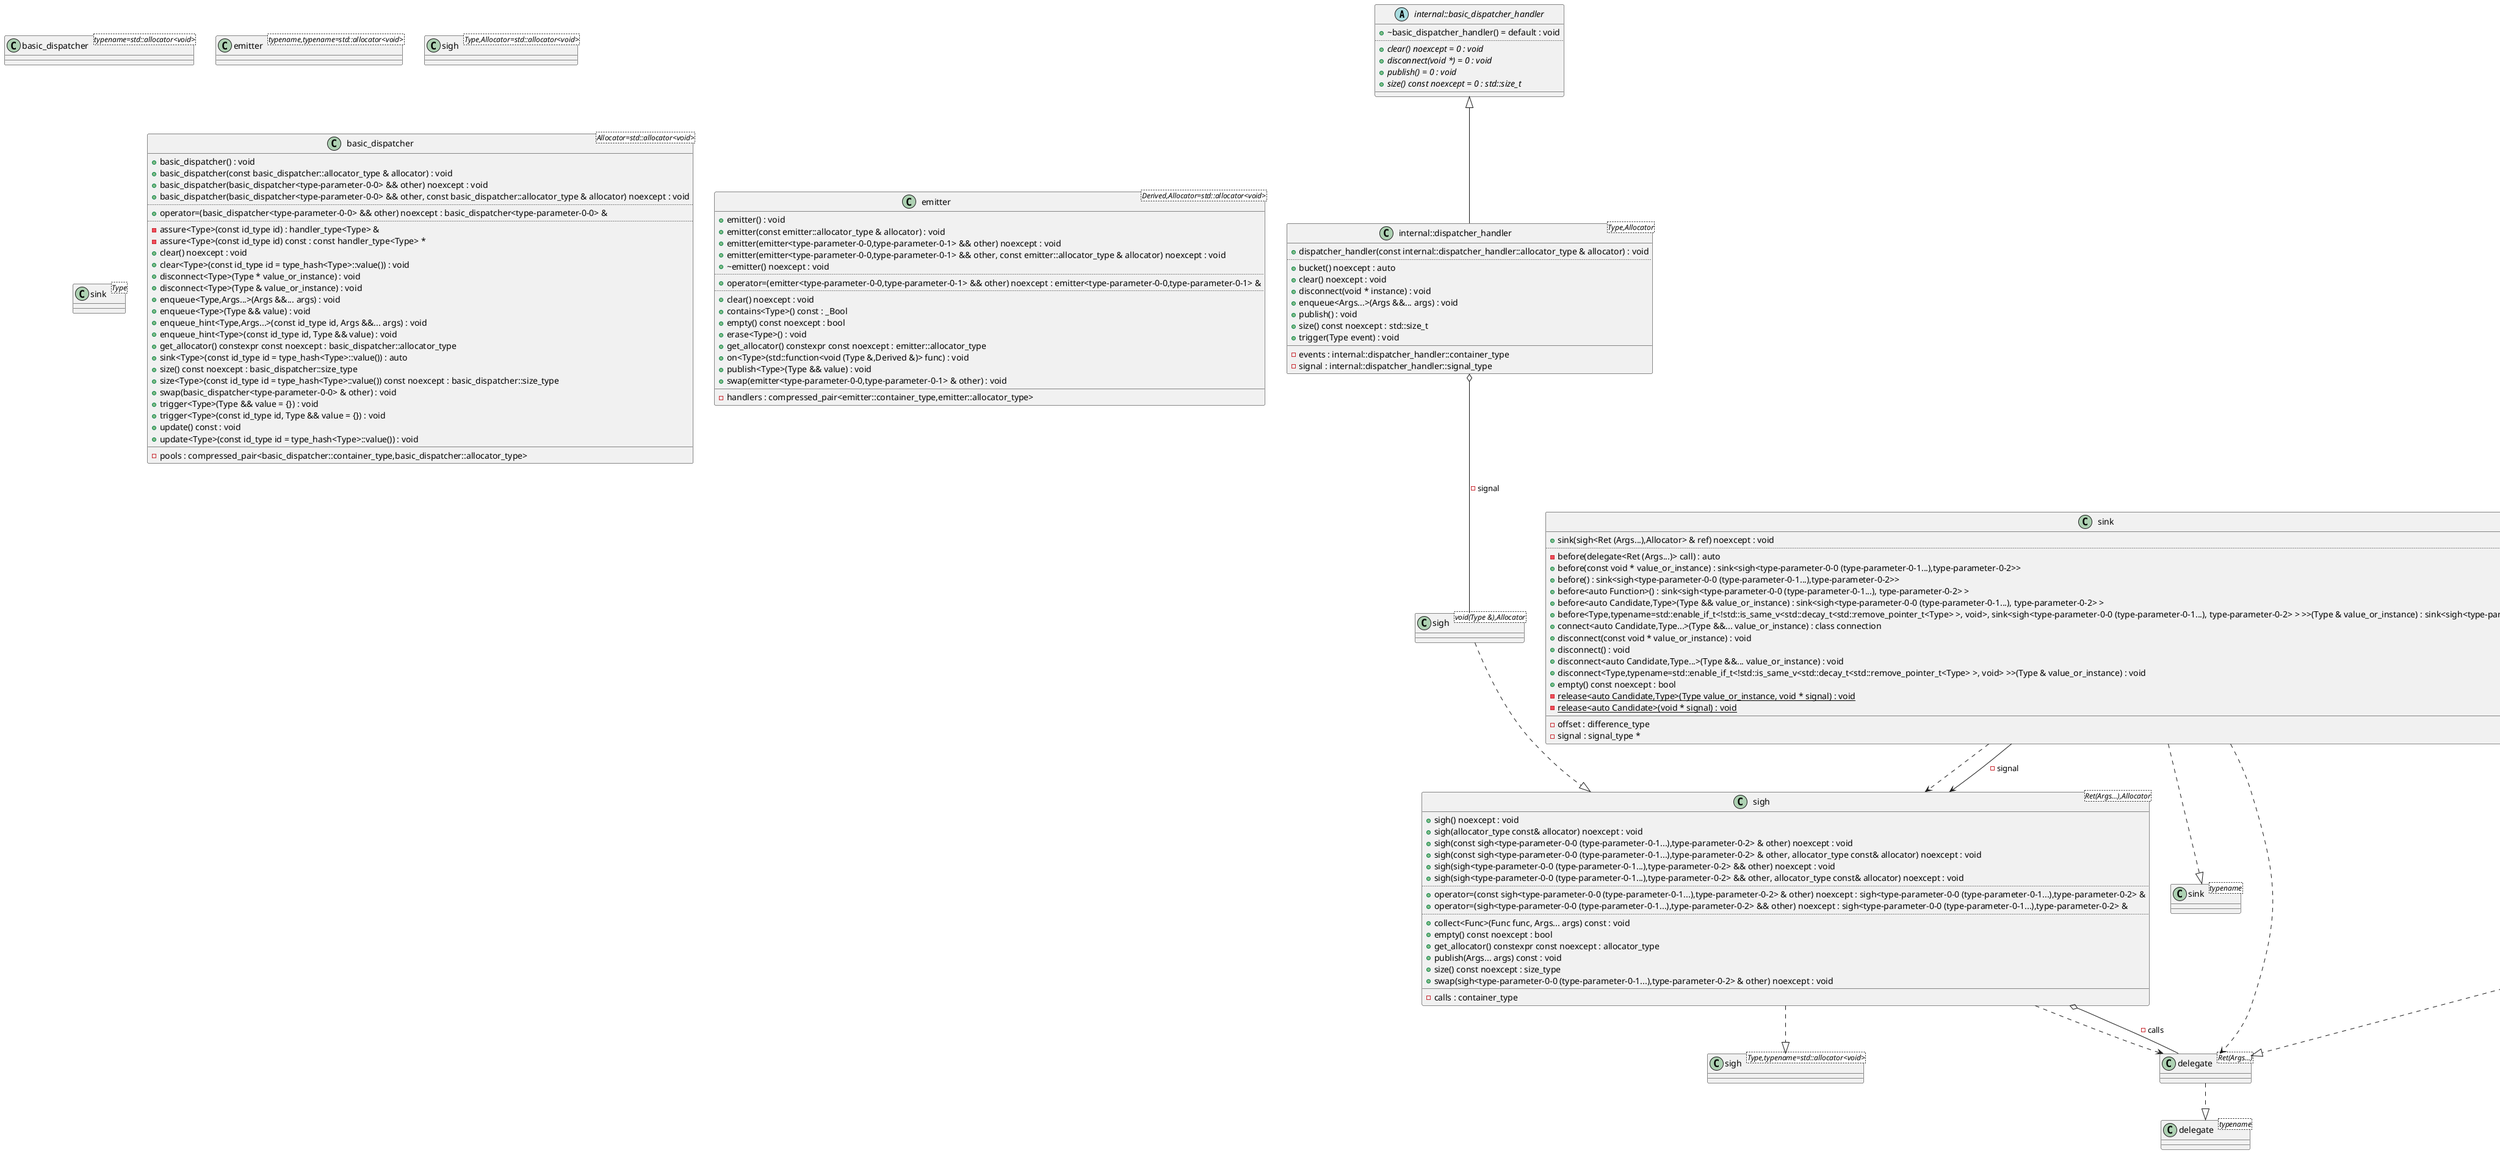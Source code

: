 @startuml
abstract "internal::basic_dispatcher_handler" as C_0001307290238739357754
abstract C_0001307290238739357754 [[https://github.com/skypjack/entt/blob/fef921132cae7588213d0f9bcd2fb9c8ffd8b7fc/src/entt/signal/dispatcher.hpp#L27{basic_dispatcher_handler}]] {
+~basic_dispatcher_handler() = default : void [[[https://github.com/skypjack/entt/blob/fef921132cae7588213d0f9bcd2fb9c8ffd8b7fc/src/entt/signal/dispatcher.hpp#L28{~basic_dispatcher_handler}]]]
..
{abstract} +clear() noexcept = 0 : void [[[https://github.com/skypjack/entt/blob/fef921132cae7588213d0f9bcd2fb9c8ffd8b7fc/src/entt/signal/dispatcher.hpp#L31{clear}]]]
{abstract} +disconnect(void *) = 0 : void [[[https://github.com/skypjack/entt/blob/fef921132cae7588213d0f9bcd2fb9c8ffd8b7fc/src/entt/signal/dispatcher.hpp#L30{disconnect}]]]
{abstract} +publish() = 0 : void [[[https://github.com/skypjack/entt/blob/fef921132cae7588213d0f9bcd2fb9c8ffd8b7fc/src/entt/signal/dispatcher.hpp#L29{publish}]]]
{abstract} +size() const noexcept = 0 : std::size_t [[[https://github.com/skypjack/entt/blob/fef921132cae7588213d0f9bcd2fb9c8ffd8b7fc/src/entt/signal/dispatcher.hpp#L32{size}]]]
__
}
class "internal::dispatcher_handler<Type,Allocator>" as C_0000948211101657221704
class C_0000948211101657221704 [[https://github.com/skypjack/entt/blob/fef921132cae7588213d0f9bcd2fb9c8ffd8b7fc/src/entt/signal/dispatcher.hpp#L36{dispatcher_handler}]] {
+dispatcher_handler(const internal::dispatcher_handler::allocator_type & allocator) : void [[[https://github.com/skypjack/entt/blob/fef921132cae7588213d0f9bcd2fb9c8ffd8b7fc/src/entt/signal/dispatcher.hpp#L46{dispatcher_handler}]]]
..
+bucket() noexcept : auto [[[https://github.com/skypjack/entt/blob/fef921132cae7588213d0f9bcd2fb9c8ffd8b7fc/src/entt/signal/dispatcher.hpp#L68{bucket}]]]
+clear() noexcept : void [[[https://github.com/skypjack/entt/blob/fef921132cae7588213d0f9bcd2fb9c8ffd8b7fc/src/entt/signal/dispatcher.hpp#L64{clear}]]]
+disconnect(void * instance) : void [[[https://github.com/skypjack/entt/blob/fef921132cae7588213d0f9bcd2fb9c8ffd8b7fc/src/entt/signal/dispatcher.hpp#L60{disconnect}]]]
+enqueue<Args...>(Args &&... args) : void
+publish() : void [[[https://github.com/skypjack/entt/blob/fef921132cae7588213d0f9bcd2fb9c8ffd8b7fc/src/entt/signal/dispatcher.hpp#L50{publish}]]]
+size() const noexcept : std::size_t [[[https://github.com/skypjack/entt/blob/fef921132cae7588213d0f9bcd2fb9c8ffd8b7fc/src/entt/signal/dispatcher.hpp#L85{size}]]]
+trigger(Type event) : void [[[https://github.com/skypjack/entt/blob/fef921132cae7588213d0f9bcd2fb9c8ffd8b7fc/src/entt/signal/dispatcher.hpp#L72{trigger}]]]
__
-events : internal::dispatcher_handler::container_type [[[https://github.com/skypjack/entt/blob/fef921132cae7588213d0f9bcd2fb9c8ffd8b7fc/src/entt/signal/dispatcher.hpp#L91{events}]]]
-signal : internal::dispatcher_handler::signal_type [[[https://github.com/skypjack/entt/blob/fef921132cae7588213d0f9bcd2fb9c8ffd8b7fc/src/entt/signal/dispatcher.hpp#L90{signal}]]]
}
class "connect_arg_t<auto>" as C_0001142186291934866126
class C_0001142186291934866126 [[https://github.com/skypjack/entt/blob/fef921132cae7588213d0f9bcd2fb9c8ffd8b7fc/src/entt/signal/fwd.hpp#L32{connect_arg_t}]] {
+connect_arg_t() = default : void [[[https://github.com/skypjack/entt/blob/fef921132cae7588213d0f9bcd2fb9c8ffd8b7fc/src/entt/signal/fwd.hpp#L34{connect_arg_t}]]]
__
}
class "delegate<Ret(Args...)>" as C_0000011977380754407836
class C_0000011977380754407836 [[https://github.com/skypjack/entt/blob/fef921132cae7588213d0f9bcd2fb9c8ffd8b7fc/src/entt/signal/delegate.hpp#L59{delegate}]] {
__
}
class "connect_arg_t<Candidate>" as C_0000669731748523585054
class C_0000669731748523585054 [[https://github.com/skypjack/entt/blob/fef921132cae7588213d0f9bcd2fb9c8ffd8b7fc/src/entt/signal/fwd.hpp#L32{connect_arg_t}]] {
__
}
class "scoped_connection" as C_0000084455293237423501
class C_0000084455293237423501 [[https://github.com/skypjack/entt/blob/fef921132cae7588213d0f9bcd2fb9c8ffd8b7fc/src/entt/signal/fwd.hpp#L19{scoped_connection}]] {
+scoped_connection() = default : void [[[https://github.com/skypjack/entt/blob/fef921132cae7588213d0f9bcd2fb9c8ffd8b7fc/src/entt/signal/sigh.hpp#L272{scoped_connection}]]]
+scoped_connection(const connection & other) : void [[[https://github.com/skypjack/entt/blob/fef921132cae7588213d0f9bcd2fb9c8ffd8b7fc/src/entt/signal/sigh.hpp#L278{scoped_connection}]]]
+scoped_connection(const scoped_connection &) = deleted : void [[[https://github.com/skypjack/entt/blob/fef921132cae7588213d0f9bcd2fb9c8ffd8b7fc/src/entt/signal/sigh.hpp#L282{scoped_connection}]]]
+scoped_connection(scoped_connection && other) noexcept : void [[[https://github.com/skypjack/entt/blob/fef921132cae7588213d0f9bcd2fb9c8ffd8b7fc/src/entt/signal/sigh.hpp#L288{scoped_connection}]]]
+~scoped_connection() : void [[[https://github.com/skypjack/entt/blob/fef921132cae7588213d0f9bcd2fb9c8ffd8b7fc/src/entt/signal/sigh.hpp#L292{~scoped_connection}]]]
..
+operator=(const scoped_connection &) = deleted : scoped_connection & [[[https://github.com/skypjack/entt/blob/fef921132cae7588213d0f9bcd2fb9c8ffd8b7fc/src/entt/signal/sigh.hpp#L300{operator=}]]]
+operator=(scoped_connection && other) noexcept : scoped_connection & [[[https://github.com/skypjack/entt/blob/fef921132cae7588213d0f9bcd2fb9c8ffd8b7fc/src/entt/signal/sigh.hpp#L307{operator=}]]]
..
+operator=(connection other) : scoped_connection & [[[https://github.com/skypjack/entt/blob/fef921132cae7588213d0f9bcd2fb9c8ffd8b7fc/src/entt/signal/sigh.hpp#L317{operator=}]]]
..
+operator bool() const noexcept : bool [[[https://github.com/skypjack/entt/blob/fef921132cae7588213d0f9bcd2fb9c8ffd8b7fc/src/entt/signal/sigh.hpp#L326{operator bool}]]]
+release() : void [[[https://github.com/skypjack/entt/blob/fef921132cae7588213d0f9bcd2fb9c8ffd8b7fc/src/entt/signal/sigh.hpp#L331{release}]]]
__
-conn : connection [[[https://github.com/skypjack/entt/blob/fef921132cae7588213d0f9bcd2fb9c8ffd8b7fc/src/entt/signal/sigh.hpp#L336{conn}]]]
}
class "basic_dispatcher<typename=std::allocator<void>>" as C_0000098445855838491408
class C_0000098445855838491408 [[https://github.com/skypjack/entt/blob/fef921132cae7588213d0f9bcd2fb9c8ffd8b7fc/src/entt/signal/fwd.hpp#L12{basic_dispatcher}]] {
__
}
class "sink<typename>" as C_0000209413521570231267
class C_0000209413521570231267 [[https://github.com/skypjack/entt/blob/fef921132cae7588213d0f9bcd2fb9c8ffd8b7fc/src/entt/signal/fwd.hpp#L22{sink}]] {
__
}
class "sigh<Type,typename=std::allocator<void>>" as C_0000397774958659844289
class C_0000397774958659844289 [[https://github.com/skypjack/entt/blob/fef921132cae7588213d0f9bcd2fb9c8ffd8b7fc/src/entt/signal/fwd.hpp#L25{sigh}]] {
__
}
class "emitter<typename,typename=std::allocator<void>>" as C_0001248149390777255459
class C_0001248149390777255459 [[https://github.com/skypjack/entt/blob/fef921132cae7588213d0f9bcd2fb9c8ffd8b7fc/src/entt/signal/fwd.hpp#L15{emitter}]] {
__
}
class "connection" as C_0001629008291831120506
class C_0001629008291831120506 [[https://github.com/skypjack/entt/blob/fef921132cae7588213d0f9bcd2fb9c8ffd8b7fc/src/entt/signal/fwd.hpp#L17{connection}]] {
-connection(delegate<void (void *)> fn, void * ref) : void [[[https://github.com/skypjack/entt/blob/fef921132cae7588213d0f9bcd2fb9c8ffd8b7fc/src/entt/signal/sigh.hpp#L231{connection}]]]
+connection() : void [[[https://github.com/skypjack/entt/blob/fef921132cae7588213d0f9bcd2fb9c8ffd8b7fc/src/entt/signal/sigh.hpp#L236{connection}]]]
..
+operator bool() const noexcept : bool [[[https://github.com/skypjack/entt/blob/fef921132cae7588213d0f9bcd2fb9c8ffd8b7fc/src/entt/signal/sigh.hpp#L244{operator bool}]]]
+release() : void [[[https://github.com/skypjack/entt/blob/fef921132cae7588213d0f9bcd2fb9c8ffd8b7fc/src/entt/signal/sigh.hpp#L249{release}]]]
__
-disconnect : delegate<void (void *)> [[[https://github.com/skypjack/entt/blob/fef921132cae7588213d0f9bcd2fb9c8ffd8b7fc/src/entt/signal/sigh.hpp#L257{disconnect}]]]
-signal : void * [[[https://github.com/skypjack/entt/blob/fef921132cae7588213d0f9bcd2fb9c8ffd8b7fc/src/entt/signal/sigh.hpp#L258{signal}]]]
}
class "delegate<typename>" as C_0002122157564414146506
class C_0002122157564414146506 [[https://github.com/skypjack/entt/blob/fef921132cae7588213d0f9bcd2fb9c8ffd8b7fc/src/entt/signal/fwd.hpp#L9{delegate}]] {
__
}
class "sigh<Ret(Args...),Allocator>" as C_0001654528939521938342
class C_0001654528939521938342 [[https://github.com/skypjack/entt/blob/fef921132cae7588213d0f9bcd2fb9c8ffd8b7fc/src/entt/signal/sigh.hpp#L54{sigh}]] {
+sigh() noexcept : void [[[https://github.com/skypjack/entt/blob/fef921132cae7588213d0f9bcd2fb9c8ffd8b7fc/src/entt/signal/sigh.hpp#L70{sigh}]]]
+sigh(allocator_type const& allocator) noexcept : void [[[https://github.com/skypjack/entt/blob/fef921132cae7588213d0f9bcd2fb9c8ffd8b7fc/src/entt/signal/sigh.hpp#L77{sigh}]]]
+sigh(const sigh<type-parameter-0-0 (type-parameter-0-1...),type-parameter-0-2> & other) noexcept : void [[[https://github.com/skypjack/entt/blob/fef921132cae7588213d0f9bcd2fb9c8ffd8b7fc/src/entt/signal/sigh.hpp#L84{sigh}]]]
+sigh(const sigh<type-parameter-0-0 (type-parameter-0-1...),type-parameter-0-2> & other, allocator_type const& allocator) noexcept : void [[[https://github.com/skypjack/entt/blob/fef921132cae7588213d0f9bcd2fb9c8ffd8b7fc/src/entt/signal/sigh.hpp#L92{sigh}]]]
+sigh(sigh<type-parameter-0-0 (type-parameter-0-1...),type-parameter-0-2> && other) noexcept : void [[[https://github.com/skypjack/entt/blob/fef921132cae7588213d0f9bcd2fb9c8ffd8b7fc/src/entt/signal/sigh.hpp#L99{sigh}]]]
+sigh(sigh<type-parameter-0-0 (type-parameter-0-1...),type-parameter-0-2> && other, allocator_type const& allocator) noexcept : void [[[https://github.com/skypjack/entt/blob/fef921132cae7588213d0f9bcd2fb9c8ffd8b7fc/src/entt/signal/sigh.hpp#L107{sigh}]]]
..
+operator=(const sigh<type-parameter-0-0 (type-parameter-0-1...),type-parameter-0-2> & other) noexcept : sigh<type-parameter-0-0 (type-parameter-0-1...),type-parameter-0-2> & [[[https://github.com/skypjack/entt/blob/fef921132cae7588213d0f9bcd2fb9c8ffd8b7fc/src/entt/signal/sigh.hpp#L115{operator=}]]]
+operator=(sigh<type-parameter-0-0 (type-parameter-0-1...),type-parameter-0-2> && other) noexcept : sigh<type-parameter-0-0 (type-parameter-0-1...),type-parameter-0-2> & [[[https://github.com/skypjack/entt/blob/fef921132cae7588213d0f9bcd2fb9c8ffd8b7fc/src/entt/signal/sigh.hpp#L125{operator=}]]]
..
+collect<Func>(Func func, Args... args) const : void
+empty() const noexcept : bool [[[https://github.com/skypjack/entt/blob/fef921132cae7588213d0f9bcd2fb9c8ffd8b7fc/src/entt/signal/sigh.hpp#L159{empty}]]]
+get_allocator() constexpr const noexcept : allocator_type [[[https://github.com/skypjack/entt/blob/fef921132cae7588213d0f9bcd2fb9c8ffd8b7fc/src/entt/signal/sigh.hpp#L143{get_allocator}]]]
+publish(Args... args) const : void [[[https://github.com/skypjack/entt/blob/fef921132cae7588213d0f9bcd2fb9c8ffd8b7fc/src/entt/signal/sigh.hpp#L170{publish}]]]
+size() const noexcept : size_type [[[https://github.com/skypjack/entt/blob/fef921132cae7588213d0f9bcd2fb9c8ffd8b7fc/src/entt/signal/sigh.hpp#L151{size}]]]
+swap(sigh<type-parameter-0-0 (type-parameter-0-1...),type-parameter-0-2> & other) noexcept : void [[[https://github.com/skypjack/entt/blob/fef921132cae7588213d0f9bcd2fb9c8ffd8b7fc/src/entt/signal/sigh.hpp#L134{swap}]]]
__
-calls : container_type [[[https://github.com/skypjack/entt/blob/fef921132cae7588213d0f9bcd2fb9c8ffd8b7fc/src/entt/signal/sigh.hpp#L216{calls}]]]
}
class "delegate<void(void *)>" as C_0001338234208699310194
class C_0001338234208699310194 [[https://github.com/skypjack/entt/blob/fef921132cae7588213d0f9bcd2fb9c8ffd8b7fc/src/entt/signal/delegate.hpp#L59{delegate}]] {
__
}
class "sink<sigh<Ret(Args...),Allocator>>" as C_0000122718201217191999
class C_0000122718201217191999 [[https://github.com/skypjack/entt/blob/fef921132cae7588213d0f9bcd2fb9c8ffd8b7fc/src/entt/signal/sigh.hpp#L359{sink}]] {
+sink(sigh<Ret (Args...),Allocator> & ref) noexcept : void [[[https://github.com/skypjack/entt/blob/fef921132cae7588213d0f9bcd2fb9c8ffd8b7fc/src/entt/signal/sigh.hpp#L387{sink}]]]
..
-before(delegate<Ret (Args...)> call) : auto [[[https://github.com/skypjack/entt/blob/fef921132cae7588213d0f9bcd2fb9c8ffd8b7fc/src/entt/signal/sigh.hpp#L373{before}]]]
+before(const void * value_or_instance) : sink<sigh<type-parameter-0-0 (type-parameter-0-1...),type-parameter-0-2>> [[[https://github.com/skypjack/entt/blob/fef921132cae7588213d0f9bcd2fb9c8ffd8b7fc/src/entt/signal/sigh.hpp#L445{before}]]]
+before() : sink<sigh<type-parameter-0-0 (type-parameter-0-1...),type-parameter-0-2>> [[[https://github.com/skypjack/entt/blob/fef921132cae7588213d0f9bcd2fb9c8ffd8b7fc/src/entt/signal/sigh.hpp#L464{before}]]]
+before<auto Function>() : sink<sigh<type-parameter-0-0 (type-parameter-0-1...), type-parameter-0-2> >
+before<auto Candidate,Type>(Type && value_or_instance) : sink<sigh<type-parameter-0-0 (type-parameter-0-1...), type-parameter-0-2> >
+before<Type,typename=std::enable_if_t<!std::is_same_v<std::decay_t<std::remove_pointer_t<Type> >, void>, sink<sigh<type-parameter-0-0 (type-parameter-0-1...), type-parameter-0-2> > >>(Type & value_or_instance) : sink<sigh<type-parameter-0-0 (type-parameter-0-1...), type-parameter-0-2> >
+connect<auto Candidate,Type...>(Type &&... value_or_instance) : class connection
+disconnect(const void * value_or_instance) : void [[[https://github.com/skypjack/entt/blob/fef921132cae7588213d0f9bcd2fb9c8ffd8b7fc/src/entt/signal/sigh.hpp#L531{disconnect}]]]
+disconnect() : void [[[https://github.com/skypjack/entt/blob/fef921132cae7588213d0f9bcd2fb9c8ffd8b7fc/src/entt/signal/sigh.hpp#L540{disconnect}]]]
+disconnect<auto Candidate,Type...>(Type &&... value_or_instance) : void
+disconnect<Type,typename=std::enable_if_t<!std::is_same_v<std::decay_t<std::remove_pointer_t<Type> >, void> >>(Type & value_or_instance) : void
+empty() const noexcept : bool [[[https://github.com/skypjack/entt/blob/fef921132cae7588213d0f9bcd2fb9c8ffd8b7fc/src/entt/signal/sigh.hpp#L395{empty}]]]
{static} -release<auto Candidate,Type>(Type value_or_instance, void * signal) : void
{static} -release<auto Candidate>(void * signal) : void
__
-offset : difference_type [[[https://github.com/skypjack/entt/blob/fef921132cae7588213d0f9bcd2fb9c8ffd8b7fc/src/entt/signal/sigh.hpp#L545{offset}]]]
-signal : signal_type * [[[https://github.com/skypjack/entt/blob/fef921132cae7588213d0f9bcd2fb9c8ffd8b7fc/src/entt/signal/sigh.hpp#L546{signal}]]]
}
class "sigh<Type,Allocator=std::allocator<void>>" as C_0000168483954532210279
class C_0000168483954532210279 [[https://github.com/skypjack/entt/blob/fef921132cae7588213d0f9bcd2fb9c8ffd8b7fc/src/entt/signal/sigh.hpp#L35{sigh}]] {
__
}
class "sink<Type>" as C_0001692833380939147962
class C_0001692833380939147962 [[https://github.com/skypjack/entt/blob/fef921132cae7588213d0f9bcd2fb9c8ffd8b7fc/src/entt/signal/sigh.hpp#L23{sink}]] {
__
}
class "sigh<void(Type &),Allocator>" as C_0000852066601687344945
class C_0000852066601687344945 [[https://github.com/skypjack/entt/blob/fef921132cae7588213d0f9bcd2fb9c8ffd8b7fc/src/entt/signal/sigh.hpp#L35{sigh}]] {
__
}
class "basic_dispatcher<Allocator=std::allocator<void>>" as C_0001139451768232131379
class C_0001139451768232131379 [[https://github.com/skypjack/entt/blob/fef921132cae7588213d0f9bcd2fb9c8ffd8b7fc/src/entt/signal/dispatcher.hpp#L116{basic_dispatcher}]] {
+basic_dispatcher() : void [[[https://github.com/skypjack/entt/blob/fef921132cae7588213d0f9bcd2fb9c8ffd8b7fc/src/entt/signal/dispatcher.hpp#L159{basic_dispatcher}]]]
+basic_dispatcher(const basic_dispatcher::allocator_type & allocator) : void [[[https://github.com/skypjack/entt/blob/fef921132cae7588213d0f9bcd2fb9c8ffd8b7fc/src/entt/signal/dispatcher.hpp#L166{basic_dispatcher}]]]
+basic_dispatcher(basic_dispatcher<type-parameter-0-0> && other) noexcept : void [[[https://github.com/skypjack/entt/blob/fef921132cae7588213d0f9bcd2fb9c8ffd8b7fc/src/entt/signal/dispatcher.hpp#L173{basic_dispatcher}]]]
+basic_dispatcher(basic_dispatcher<type-parameter-0-0> && other, const basic_dispatcher::allocator_type & allocator) noexcept : void [[[https://github.com/skypjack/entt/blob/fef921132cae7588213d0f9bcd2fb9c8ffd8b7fc/src/entt/signal/dispatcher.hpp#L181{basic_dispatcher}]]]
..
+operator=(basic_dispatcher<type-parameter-0-0> && other) noexcept : basic_dispatcher<type-parameter-0-0> & [[[https://github.com/skypjack/entt/blob/fef921132cae7588213d0f9bcd2fb9c8ffd8b7fc/src/entt/signal/dispatcher.hpp#L189{operator=}]]]
..
-assure<Type>(const id_type id) : handler_type<Type> &
-assure<Type>(const id_type id) const : const handler_type<Type> *
+clear() noexcept : void [[[https://github.com/skypjack/entt/blob/fef921132cae7588213d0f9bcd2fb9c8ffd8b7fc/src/entt/signal/dispatcher.hpp#L361{clear}]]]
+clear<Type>(const id_type id = type_hash<Type>::value()) : void
+disconnect<Type>(Type * value_or_instance) : void
+disconnect<Type>(Type & value_or_instance) : void
+enqueue<Type,Args...>(Args &&... args) : void
+enqueue<Type>(Type && value) : void
+enqueue_hint<Type,Args...>(const id_type id, Args &&... args) : void
+enqueue_hint<Type>(const id_type id, Type && value) : void
+get_allocator() constexpr const noexcept : basic_dispatcher::allocator_type [[[https://github.com/skypjack/entt/blob/fef921132cae7588213d0f9bcd2fb9c8ffd8b7fc/src/entt/signal/dispatcher.hpp#L207{get_allocator}]]]
+sink<Type>(const id_type id = type_hash<Type>::value()) : auto
+size() const noexcept : basic_dispatcher::size_type [[[https://github.com/skypjack/entt/blob/fef921132cae7588213d0f9bcd2fb9c8ffd8b7fc/src/entt/signal/dispatcher.hpp#L227{size}]]]
+size<Type>(const id_type id = type_hash<Type>::value()) const noexcept : basic_dispatcher::size_type
+swap(basic_dispatcher<type-parameter-0-0> & other) : void [[[https://github.com/skypjack/entt/blob/fef921132cae7588213d0f9bcd2fb9c8ffd8b7fc/src/entt/signal/dispatcher.hpp#L198{swap}]]]
+trigger<Type>(Type && value = {}) : void
+trigger<Type>(const id_type id, Type && value = {}) : void
+update() const : void [[[https://github.com/skypjack/entt/blob/fef921132cae7588213d0f9bcd2fb9c8ffd8b7fc/src/entt/signal/dispatcher.hpp#L378{update}]]]
+update<Type>(const id_type id = type_hash<Type>::value()) : void
__
-pools : compressed_pair<basic_dispatcher::container_type,basic_dispatcher::allocator_type> [[[https://github.com/skypjack/entt/blob/fef921132cae7588213d0f9bcd2fb9c8ffd8b7fc/src/entt/signal/dispatcher.hpp#L385{pools}]]]
}
class "emitter<Derived,Allocator=std::allocator<void>>" as C_0001377312229211188154
class C_0001377312229211188154 [[https://github.com/skypjack/entt/blob/fef921132cae7588213d0f9bcd2fb9c8ffd8b7fc/src/entt/signal/emitter.hpp#L36{emitter}]] {
+emitter() : void [[[https://github.com/skypjack/entt/blob/fef921132cae7588213d0f9bcd2fb9c8ffd8b7fc/src/entt/signal/emitter.hpp#L51{emitter}]]]
+emitter(const emitter::allocator_type & allocator) : void [[[https://github.com/skypjack/entt/blob/fef921132cae7588213d0f9bcd2fb9c8ffd8b7fc/src/entt/signal/emitter.hpp#L58{emitter}]]]
+emitter(emitter<type-parameter-0-0,type-parameter-0-1> && other) noexcept : void [[[https://github.com/skypjack/entt/blob/fef921132cae7588213d0f9bcd2fb9c8ffd8b7fc/src/entt/signal/emitter.hpp#L70{emitter}]]]
+emitter(emitter<type-parameter-0-0,type-parameter-0-1> && other, const emitter::allocator_type & allocator) noexcept : void [[[https://github.com/skypjack/entt/blob/fef921132cae7588213d0f9bcd2fb9c8ffd8b7fc/src/entt/signal/emitter.hpp#L78{emitter}]]]
+~emitter() noexcept : void [[[https://github.com/skypjack/entt/blob/fef921132cae7588213d0f9bcd2fb9c8ffd8b7fc/src/entt/signal/emitter.hpp#L62{~emitter}]]]
..
+operator=(emitter<type-parameter-0-0,type-parameter-0-1> && other) noexcept : emitter<type-parameter-0-0,type-parameter-0-1> & [[[https://github.com/skypjack/entt/blob/fef921132cae7588213d0f9bcd2fb9c8ffd8b7fc/src/entt/signal/emitter.hpp#L86{operator=}]]]
..
+clear() noexcept : void [[[https://github.com/skypjack/entt/blob/fef921132cae7588213d0f9bcd2fb9c8ffd8b7fc/src/entt/signal/emitter.hpp#L142{clear}]]]
+contains<Type>() const : _Bool
+empty() const noexcept : bool [[[https://github.com/skypjack/entt/blob/fef921132cae7588213d0f9bcd2fb9c8ffd8b7fc/src/entt/signal/emitter.hpp#L160{empty}]]]
+erase<Type>() : void
+get_allocator() constexpr const noexcept : emitter::allocator_type [[[https://github.com/skypjack/entt/blob/fef921132cae7588213d0f9bcd2fb9c8ffd8b7fc/src/entt/signal/emitter.hpp#L104{get_allocator}]]]
+on<Type>(std::function<void (Type &,Derived &)> func) : void
+publish<Type>(Type && value) : void
+swap(emitter<type-parameter-0-0,type-parameter-0-1> & other) : void [[[https://github.com/skypjack/entt/blob/fef921132cae7588213d0f9bcd2fb9c8ffd8b7fc/src/entt/signal/emitter.hpp#L95{swap}]]]
__
-handlers : compressed_pair<emitter::container_type,emitter::allocator_type> [[[https://github.com/skypjack/entt/blob/fef921132cae7588213d0f9bcd2fb9c8ffd8b7fc/src/entt/signal/emitter.hpp#L165{handlers}]]]
}
C_0000948211101657221704 o-- C_0000852066601687344945 : -signal
C_0001307290238739357754 <|-- C_0000948211101657221704
C_0000011977380754407836 ..|> C_0002122157564414146506
C_0000669731748523585054 ..|> C_0001142186291934866126
C_0000084455293237423501 ..> C_0001629008291831120506
C_0000084455293237423501 o-- C_0001629008291831120506 : -conn
C_0001629008291831120506 ..> C_0001338234208699310194
C_0001629008291831120506 o-- C_0001338234208699310194 : -disconnect
C_0001654528939521938342 ..|> C_0000397774958659844289
C_0001654528939521938342 ..> C_0000011977380754407836
C_0001654528939521938342 o-- C_0000011977380754407836 : -calls
C_0001338234208699310194 ..|> C_0000011977380754407836
C_0000122718201217191999 ..> C_0001654528939521938342
C_0000122718201217191999 ..|> C_0000209413521570231267
C_0000122718201217191999 ..> C_0000011977380754407836
C_0000122718201217191999 --> C_0001654528939521938342 : -signal
C_0000852066601687344945 ..|> C_0001654528939521938342

'Generated with clang-uml, version 0.3.7-36-g13ea67c
'LLVM version Ubuntu clang version 15.0.6
@enduml
